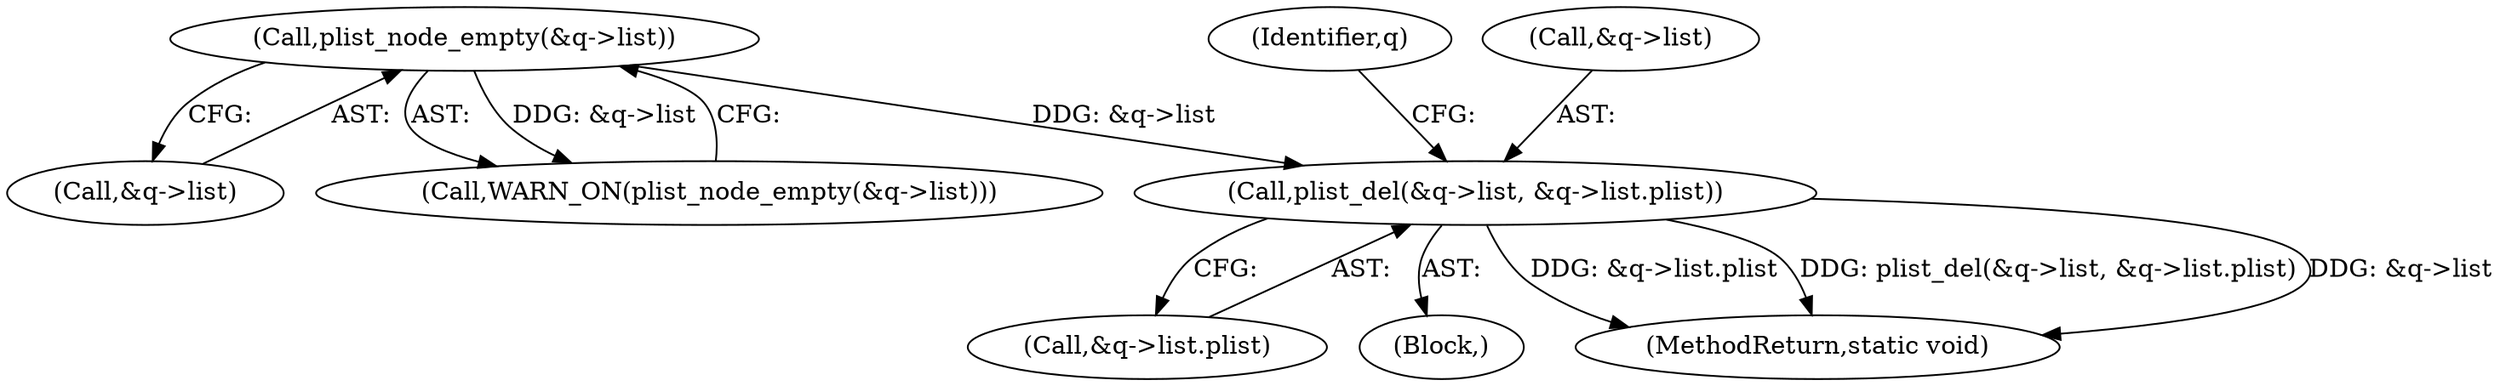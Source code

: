 digraph "0_linux_7ada876a8703f23befbb20a7465a702ee39b1704_3@pointer" {
"1000109" [label="(Call,plist_del(&q->list, &q->list.plist))"];
"1000104" [label="(Call,plist_node_empty(&q->list))"];
"1000109" [label="(Call,plist_del(&q->list, &q->list.plist))"];
"1000114" [label="(Call,&q->list.plist)"];
"1000105" [label="(Call,&q->list)"];
"1000104" [label="(Call,plist_node_empty(&q->list))"];
"1000102" [label="(Block,)"];
"1000103" [label="(Call,WARN_ON(plist_node_empty(&q->list)))"];
"1000138" [label="(MethodReturn,static void)"];
"1000123" [label="(Identifier,q)"];
"1000110" [label="(Call,&q->list)"];
"1000109" -> "1000102"  [label="AST: "];
"1000109" -> "1000114"  [label="CFG: "];
"1000110" -> "1000109"  [label="AST: "];
"1000114" -> "1000109"  [label="AST: "];
"1000123" -> "1000109"  [label="CFG: "];
"1000109" -> "1000138"  [label="DDG: &q->list.plist"];
"1000109" -> "1000138"  [label="DDG: plist_del(&q->list, &q->list.plist)"];
"1000109" -> "1000138"  [label="DDG: &q->list"];
"1000104" -> "1000109"  [label="DDG: &q->list"];
"1000104" -> "1000103"  [label="AST: "];
"1000104" -> "1000105"  [label="CFG: "];
"1000105" -> "1000104"  [label="AST: "];
"1000103" -> "1000104"  [label="CFG: "];
"1000104" -> "1000103"  [label="DDG: &q->list"];
}
